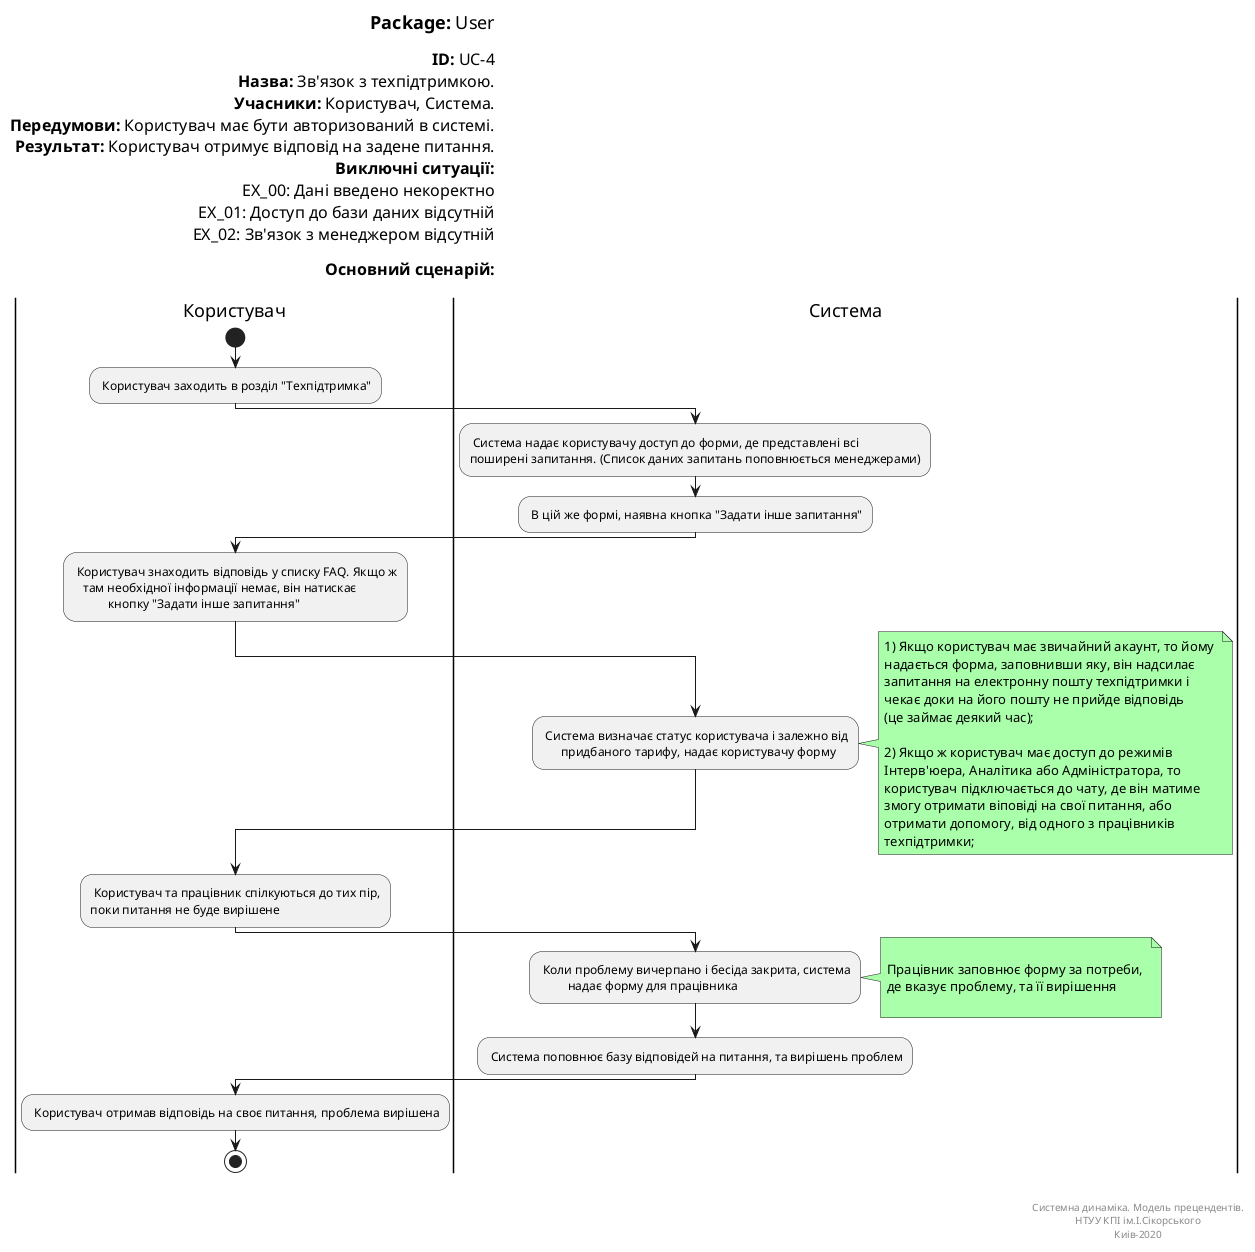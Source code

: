 @startuml userTechSupport
left header
<font color=000 size=18><b>Package:</b> User

<font color=000 size=16><b>ID:</b> UC-4
<font color=000 size=16><b>Назва:</b> Зв'язок з техпідтримкою.
<font color=000 size=16><b>Учасники:</b> Користувач, Система.
<font color=000 size=16><b>Передумови:</b> Користувач має бути авторизований в системі.
<font color=000 size=16><b>Результат:</b> Користувач отримує відповід на задене питання. 
<font color=000 size=16><b>Виключні ситуації:</b>
<font color=000 size=16> EX_00: Дані введено некоректно
<font color=000 size=16> EX_01: Доступ до бази даних відсутній
<font color=000 size=16> EX_02: Зв'язок з менеджером відсутній

<font color=000 size=16><b>Основний сценарій:</b>

end header

|Користувач|
start
: Користувач заходить в розділ "Техпідтримка";

|Система|
: Система надає користувачу доступ до форми, де представлені всі 
поширені запитання. (Список даних запитань поповнюється менеджерами);

: В цій же формі, наявна кнопка "Задати інше запитання";

|Користувач|
: Користувач знаходить відповідь у списку FAQ. Якщо ж 
   там необхідної інформації немає, він натискає 
           кнопку "Задати інше запитання";
           

|Система|
: Система визначає статус користувача і залежно від 
      придбаного тарифу, надає користувачу форму;
      
note right #aaffaa
  1) Якщо користувач має звичайний акаунт, то йому 
  надається форма, заповнивши яку, він надсилає 
  запитання на електронну пошту техпідтримки і 
  чекає доки на його пошту не прийде відповідь 
  (це займає деякий час); 

  2) Якщо ж користувач має доступ до режимів 
  Інтерв'юера, Аналітика або Адміністратора, то 
  користувач підключається до чату, де він матиме 
  змогу отримати віповіді на свої питання, або 
  отримати допомогу, від одного з працівників 
  техпідтримки;  
end note    

|Користувач|
: Користувач та працівник спілкуються до тих пір, 
поки питання не буде вирішене;
      

|Система|
: Коли проблему вичерпано і бесіда закрита, система
         надає форму для працівника;
note right #aaffaa

Працівник заповнює форму за потреби, 
де вказує проблему, та її вирішення

end note

: Система поповнює базу відповідей на питання, та вирішень проблем;


|Користувач|

: Користувач отримав відповідь на своє питання, проблема вирішена;

stop;

right footer


Системна динаміка. Модель прецендентів.
НТУУ КПІ ім.І.Сікорського
Киів-2020
end footer

@enduml
